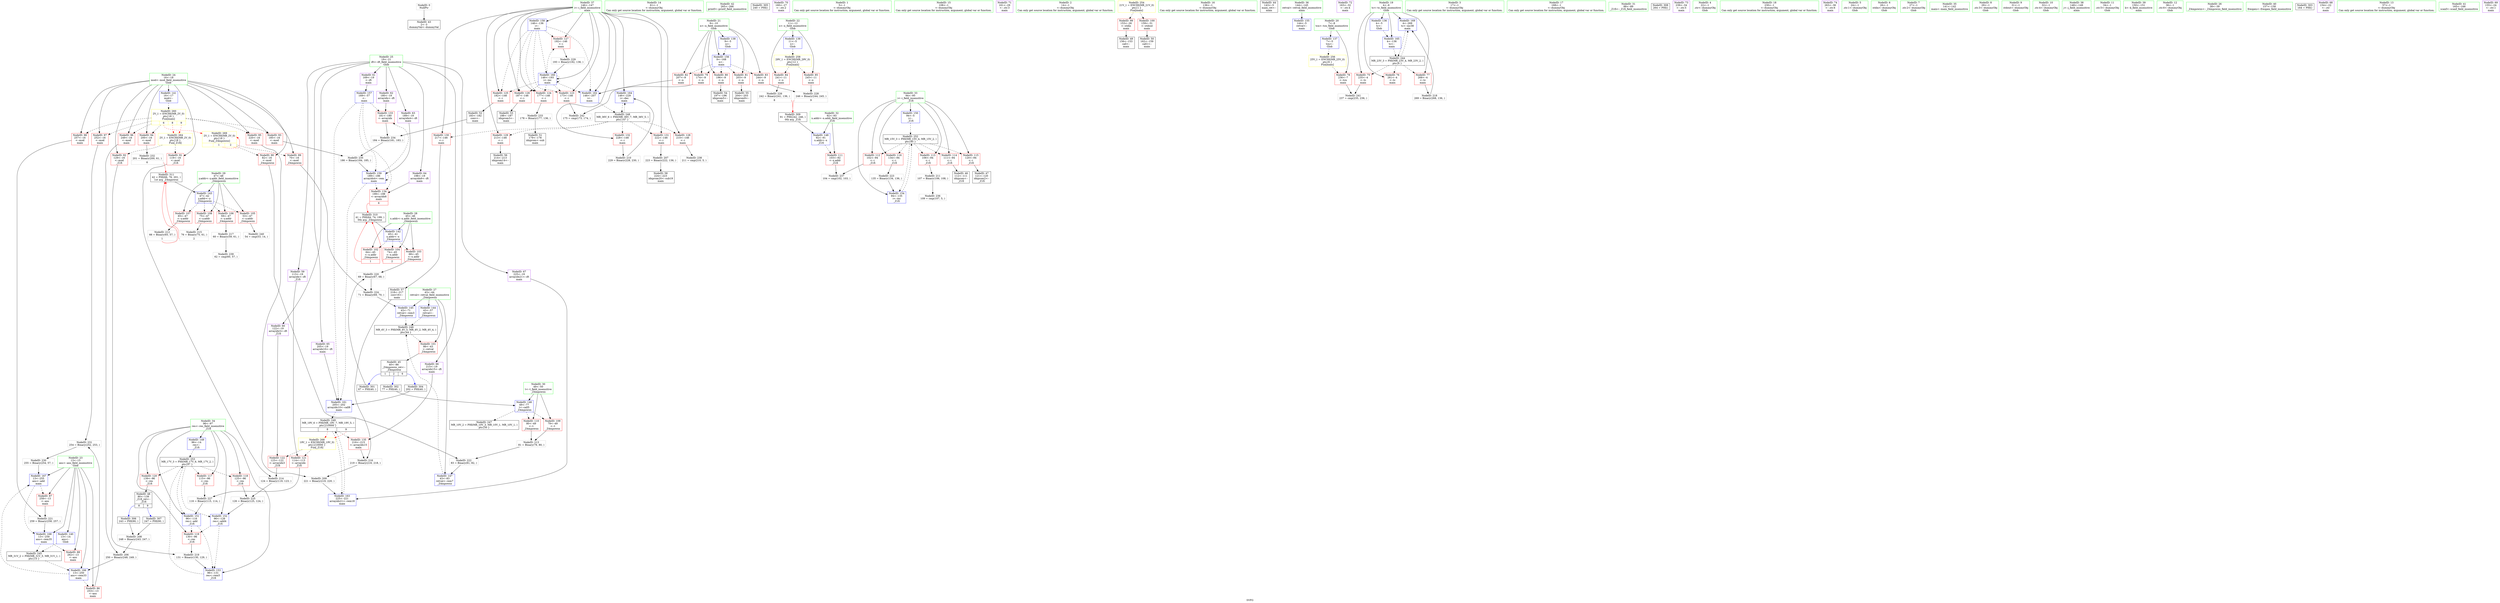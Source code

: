 digraph "SVFG" {
	label="SVFG";

	Node0x564b97314820 [shape=record,color=grey,label="{NodeID: 0\nNullPtr}"];
	Node0x564b97314820 -> Node0x564b97331b50[style=solid];
	Node0x564b97332060 [shape=record,color=red,label="{NodeID: 97\n252\<--16\n\<--mod\nmain\n}"];
	Node0x564b97332060 -> Node0x564b9733fba0[style=solid];
	Node0x564b973301f0 [shape=record,color=green,label="{NodeID: 14\n61\<--1\n\<--dummyObj\nCan only get source location for instruction, argument, global var or function.}"];
	Node0x564b97332bc0 [shape=record,color=red,label="{NodeID: 111\n103\<--92\n\<--x.addr\n_Z1fi\n}"];
	Node0x564b97332bc0 -> Node0x564b973404a0[style=solid];
	Node0x564b97330e30 [shape=record,color=green,label="{NodeID: 28\n45\<--46\nx.addr\<--x.addr_field_insensitive\n_Z4mpowxx\n}"];
	Node0x564b97330e30 -> Node0x564b97332470[style=solid];
	Node0x564b97330e30 -> Node0x564b97332540[style=solid];
	Node0x564b97330e30 -> Node0x564b97332610[style=solid];
	Node0x564b97330e30 -> Node0x564b97338d50[style=solid];
	Node0x564b9733d920 [shape=record,color=grey,label="{NodeID: 208\n248 = Binary(243, 247, )\n}"];
	Node0x564b9733d920 -> Node0x564b9733d620[style=solid];
	Node0x564b97337e60 [shape=record,color=red,label="{NodeID: 125\n182\<--146\n\<--i\nmain\n}"];
	Node0x564b97337e60 -> Node0x564b973332f0[style=solid];
	Node0x564b97331a50 [shape=record,color=green,label="{NodeID: 42\n265\<--266\nprintf\<--printf_field_insensitive\n}"];
	Node0x564b9735cff0 [shape=record,color=black,label="{NodeID: 305\n240 = PHI()\n}"];
	Node0x564b9733ee20 [shape=record,color=grey,label="{NodeID: 222\n83 = Binary(81, 82, )\n}"];
	Node0x564b9733ee20 -> Node0x564b97339160[style=solid];
	Node0x564b97338a50 [shape=record,color=blue,label="{NodeID: 139\n11\<--5\nx\<--\nGlob }"];
	Node0x564b97338a50 -> Node0x564b9734db80[style=dashed];
	Node0x564b97333630 [shape=record,color=black,label="{NodeID: 56\n214\<--213\nidxprom14\<--\nmain\n}"];
	Node0x564b97340320 [shape=record,color=grey,label="{NodeID: 236\n109 = cmp(107, 5, )\n}"];
	Node0x564b97339640 [shape=record,color=blue,label="{NodeID: 153\n96\<--131\nres\<--rem5\n_Z1fi\n}"];
	Node0x564b97339640 -> Node0x564b9734c890[style=dashed];
	Node0x564b97334190 [shape=record,color=purple,label="{NodeID: 70\n160\<--27\n\<--.str.2\nmain\n}"];
	Node0x564b9733a1a0 [shape=record,color=blue,label="{NodeID: 167\n13\<--255\nans\<--add\nmain\n}"];
	Node0x564b9733a1a0 -> Node0x564b97334f60[style=dashed];
	Node0x564b9733a1a0 -> Node0x564b9733a270[style=dashed];
	Node0x564b97334cf0 [shape=record,color=red,label="{NodeID: 84\n241\<--11\n\<--x\nmain\n}"];
	Node0x564b97334cf0 -> Node0x564b9733f420[style=solid];
	Node0x564b97326b50 [shape=record,color=green,label="{NodeID: 1\n5\<--1\n\<--dummyObj\nCan only get source location for instruction, argument, global var or function.}"];
	Node0x564b9734e8d0 [shape=record,color=yellow,style=double,label="{NodeID: 264\n2V_1 = ENCHI(MR_2V_0)\npts\{18 \}\nFun[_Z1fi]}"];
	Node0x564b9734e8d0 -> Node0x564b973352a0[style=dashed];
	Node0x564b9734e8d0 -> Node0x564b97335370[style=dashed];
	Node0x564b97332130 [shape=record,color=red,label="{NodeID: 98\n257\<--16\n\<--mod\nmain\n}"];
	Node0x564b97332130 -> Node0x564b9733eca0[style=solid];
	Node0x564b97330280 [shape=record,color=green,label="{NodeID: 15\n108\<--1\n\<--dummyObj\nCan only get source location for instruction, argument, global var or function.}"];
	Node0x564b97332c90 [shape=record,color=red,label="{NodeID: 112\n102\<--94\n\<--i\n_Z1fi\n}"];
	Node0x564b97332c90 -> Node0x564b973404a0[style=solid];
	Node0x564b97330f00 [shape=record,color=green,label="{NodeID: 29\n47\<--48\ny.addr\<--y.addr_field_insensitive\n_Z4mpowxx\n}"];
	Node0x564b97330f00 -> Node0x564b973326e0[style=solid];
	Node0x564b97330f00 -> Node0x564b973327b0[style=solid];
	Node0x564b97330f00 -> Node0x564b97332880[style=solid];
	Node0x564b97330f00 -> Node0x564b97332950[style=solid];
	Node0x564b97330f00 -> Node0x564b97338e20[style=solid];
	Node0x564b9733daa0 [shape=record,color=grey,label="{NodeID: 209\n221 = Binary(219, 220, )\n}"];
	Node0x564b9733daa0 -> Node0x564b97339e60[style=solid];
	Node0x564b97337f30 [shape=record,color=red,label="{NodeID: 126\n187\<--146\n\<--i\nmain\n}"];
	Node0x564b97337f30 -> Node0x564b973333c0[style=solid];
	Node0x564b97331b50 [shape=record,color=black,label="{NodeID: 43\n2\<--3\ndummyVal\<--dummyVal\n}"];
	Node0x564b9735d0c0 [shape=record,color=black,label="{NodeID: 306\n243 = PHI(90, )\n}"];
	Node0x564b9735d0c0 -> Node0x564b9733d920[style=solid];
	Node0x564b9733efa0 [shape=record,color=grey,label="{NodeID: 223\n135 = Binary(134, 136, )\n}"];
	Node0x564b9733efa0 -> Node0x564b97339710[style=solid];
	Node0x564b97338b50 [shape=record,color=blue,label="{NodeID: 140\n13\<--14\nans\<--\nGlob }"];
	Node0x564b97338b50 -> Node0x564b9734a090[style=dashed];
	Node0x564b97333700 [shape=record,color=black,label="{NodeID: 57\n218\<--217\nconv16\<--\nmain\n}"];
	Node0x564b97333700 -> Node0x564b9733e520[style=solid];
	Node0x564b973404a0 [shape=record,color=grey,label="{NodeID: 237\n104 = cmp(102, 103, )\n}"];
	Node0x564b97339710 [shape=record,color=blue,label="{NodeID: 154\n94\<--135\ni\<--inc\n_Z1fi\n}"];
	Node0x564b97339710 -> Node0x564b9734c390[style=dashed];
	Node0x564b97334260 [shape=record,color=purple,label="{NodeID: 71\n161\<--29\n\<--.str.3\nmain\n}"];
	Node0x564b9733a270 [shape=record,color=blue,label="{NodeID: 168\n13\<--259\nans\<--rem35\nmain\n}"];
	Node0x564b9733a270 -> Node0x564b97335030[style=dashed];
	Node0x564b9733a270 -> Node0x564b9734a090[style=dashed];
	Node0x564b97334dc0 [shape=record,color=red,label="{NodeID: 85\n245\<--11\n\<--x\nmain\n}"];
	Node0x564b97334dc0 -> Node0x564b9733f720[style=solid];
	Node0x564b97329b50 [shape=record,color=green,label="{NodeID: 2\n14\<--1\n\<--dummyObj\nCan only get source location for instruction, argument, global var or function.}"];
	Node0x564b97332200 [shape=record,color=red,label="{NodeID: 99\n153\<--26\n\<--stdin\nmain\n}"];
	Node0x564b97332200 -> Node0x564b97333080[style=solid];
	Node0x564b97330310 [shape=record,color=green,label="{NodeID: 16\n136\<--1\n\<--dummyObj\nCan only get source location for instruction, argument, global var or function.}"];
	Node0x564b97332d60 [shape=record,color=red,label="{NodeID: 113\n106\<--94\n\<--i\n_Z1fi\n}"];
	Node0x564b97332d60 -> Node0x564b9733dda0[style=solid];
	Node0x564b97330fd0 [shape=record,color=green,label="{NodeID: 30\n49\<--50\nt\<--t_field_insensitive\n_Z4mpowxx\n}"];
	Node0x564b97330fd0 -> Node0x564b97332a20[style=solid];
	Node0x564b97330fd0 -> Node0x564b97332af0[style=solid];
	Node0x564b97330fd0 -> Node0x564b97339090[style=solid];
	Node0x564b9733dc20 [shape=record,color=grey,label="{NodeID: 210\n229 = Binary(228, 230, )\n}"];
	Node0x564b9733dc20 -> Node0x564b97339f30[style=solid];
	Node0x564b97338000 [shape=record,color=red,label="{NodeID: 127\n192\<--146\n\<--i\nmain\n}"];
	Node0x564b97338000 -> Node0x564b9733f8a0[style=solid];
	Node0x564b97331c50 [shape=record,color=black,label="{NodeID: 44\n143\<--5\nmain_ret\<--\nmain\n}"];
	Node0x564b9735d230 [shape=record,color=black,label="{NodeID: 307\n247 = PHI(90, )\n}"];
	Node0x564b9735d230 -> Node0x564b9733d920[style=solid];
	Node0x564b9733f120 [shape=record,color=grey,label="{NodeID: 224\n71 = Binary(69, 70, )\n}"];
	Node0x564b9733f120 -> Node0x564b97338fc0[style=solid];
	Node0x564b97338c50 [shape=record,color=blue,label="{NodeID: 141\n16\<--17\nmod\<--\nGlob }"];
	Node0x564b97338c50 -> Node0x564b9734dd40[style=dashed];
	Node0x564b973337d0 [shape=record,color=black,label="{NodeID: 58\n224\<--223\nidxprom20\<--sub19\nmain\n}"];
	Node0x564b97340620 [shape=record,color=grey,label="{NodeID: 238\n211 = cmp(210, 5, )\n}"];
	Node0x564b973397e0 [shape=record,color=blue,label="{NodeID: 155\n144\<--5\nretval\<--\nmain\n}"];
	Node0x564b97334330 [shape=record,color=purple,label="{NodeID: 72\n163\<--32\n\<--.str.4\nmain\n}"];
	Node0x564b9734c390 [shape=record,color=black,label="{NodeID: 252\nMR_15V_3 = PHI(MR_15V_4, MR_15V_2, )\npts\{95 \}\n}"];
	Node0x564b9734c390 -> Node0x564b97332c90[style=dashed];
	Node0x564b9734c390 -> Node0x564b97332d60[style=dashed];
	Node0x564b9734c390 -> Node0x564b97332e30[style=dashed];
	Node0x564b9734c390 -> Node0x564b97332f00[style=dashed];
	Node0x564b9734c390 -> Node0x564b97337710[style=dashed];
	Node0x564b9734c390 -> Node0x564b97339710[style=dashed];
	Node0x564b9733a340 [shape=record,color=blue,label="{NodeID: 169\n4\<--269\ntc\<--inc38\nmain\n}"];
	Node0x564b9733a340 -> Node0x564b97349b90[style=dashed];
	Node0x564b97334e90 [shape=record,color=red,label="{NodeID: 86\n253\<--13\n\<--ans\nmain\n}"];
	Node0x564b97334e90 -> Node0x564b9733fba0[style=solid];
	Node0x564b97314a20 [shape=record,color=green,label="{NodeID: 3\n17\<--1\n\<--dummyObj\nCan only get source location for instruction, argument, global var or function.}"];
	Node0x564b973322d0 [shape=record,color=red,label="{NodeID: 100\n159\<--31\n\<--stdout\nmain\n}"];
	Node0x564b973322d0 -> Node0x564b97333150[style=solid];
	Node0x564b973303a0 [shape=record,color=green,label="{NodeID: 17\n168\<--1\n\<--dummyObj\nCan only get source location for instruction, argument, global var or function.}"];
	Node0x564b97332e30 [shape=record,color=red,label="{NodeID: 114\n111\<--94\n\<--i\n_Z1fi\n}"];
	Node0x564b97332e30 -> Node0x564b97331df0[style=solid];
	Node0x564b973310a0 [shape=record,color=green,label="{NodeID: 31\n88\<--89\n_Z1fi\<--_Z1fi_field_insensitive\n}"];
	Node0x564b9733dda0 [shape=record,color=grey,label="{NodeID: 211\n107 = Binary(106, 108, )\n}"];
	Node0x564b9733dda0 -> Node0x564b97340320[style=solid];
	Node0x564b973380d0 [shape=record,color=red,label="{NodeID: 128\n210\<--146\n\<--i\nmain\n}"];
	Node0x564b973380d0 -> Node0x564b97340620[style=solid];
	Node0x564b97331d20 [shape=record,color=black,label="{NodeID: 45\n40\<--86\n_Z4mpowxx_ret\<--\n_Z4mpowxx\n|{<s0>1|<s1>2|<s2>6}}"];
	Node0x564b97331d20:s0 -> Node0x564b970a57c0[style=solid,color=blue];
	Node0x564b97331d20:s1 -> Node0x564b9735ccb0[style=solid,color=blue];
	Node0x564b97331d20:s2 -> Node0x564b9735ce80[style=solid,color=blue];
	Node0x564b9735d370 [shape=record,color=black,label="{NodeID: 308\n264 = PHI()\n}"];
	Node0x564b9733f2a0 [shape=record,color=grey,label="{NodeID: 225\n126 = Binary(125, 124, )\n}"];
	Node0x564b9733f2a0 -> Node0x564b97339570[style=solid];
	Node0x564b97338d50 [shape=record,color=blue,label="{NodeID: 142\n45\<--41\nx.addr\<--x\n_Z4mpowxx\n}"];
	Node0x564b97338d50 -> Node0x564b97332470[style=dashed];
	Node0x564b97338d50 -> Node0x564b97332540[style=dashed];
	Node0x564b97338d50 -> Node0x564b97332610[style=dashed];
	Node0x564b973338a0 [shape=record,color=purple,label="{NodeID: 59\n113\<--19\narrayidx\<--ift\n_Z1fi\n}"];
	Node0x564b973338a0 -> Node0x564b97337b20[style=solid];
	Node0x564b973407a0 [shape=record,color=grey,label="{NodeID: 239\n62 = cmp(60, 57, )\n}"];
	Node0x564b973398b0 [shape=record,color=blue,label="{NodeID: 156\n9\<--168\nn\<--\nmain\n}"];
	Node0x564b973398b0 -> Node0x564b973348e0[style=dashed];
	Node0x564b973398b0 -> Node0x564b973349b0[style=dashed];
	Node0x564b973398b0 -> Node0x564b97334a80[style=dashed];
	Node0x564b973398b0 -> Node0x564b97334b50[style=dashed];
	Node0x564b973398b0 -> Node0x564b97334c20[style=dashed];
	Node0x564b97334400 [shape=record,color=purple,label="{NodeID: 73\n239\<--34\n\<--.str.5\nmain\n}"];
	Node0x564b9734c890 [shape=record,color=black,label="{NodeID: 253\nMR_17V_3 = PHI(MR_17V_6, MR_17V_2, )\npts\{97 \}\n}"];
	Node0x564b9734c890 -> Node0x564b973377e0[style=dashed];
	Node0x564b9734c890 -> Node0x564b973378b0[style=dashed];
	Node0x564b9734c890 -> Node0x564b97337a50[style=dashed];
	Node0x564b9734c890 -> Node0x564b973394a0[style=dashed];
	Node0x564b9734c890 -> Node0x564b97339570[style=dashed];
	Node0x564b97334f60 [shape=record,color=red,label="{NodeID: 87\n258\<--13\n\<--ans\nmain\n}"];
	Node0x564b97334f60 -> Node0x564b9733eca0[style=solid];
	Node0x564b9732ac50 [shape=record,color=green,label="{NodeID: 4\n22\<--1\n.str\<--dummyObj\nGlob }"];
	Node0x564b973323a0 [shape=record,color=red,label="{NodeID: 101\n86\<--43\n\<--retval\n_Z4mpowxx\n}"];
	Node0x564b973323a0 -> Node0x564b97331d20[style=solid];
	Node0x564b97330460 [shape=record,color=green,label="{NodeID: 18\n230\<--1\n\<--dummyObj\nCan only get source location for instruction, argument, global var or function.}"];
	Node0x564b97332f00 [shape=record,color=red,label="{NodeID: 115\n120\<--94\n\<--i\n_Z1fi\n}"];
	Node0x564b97332f00 -> Node0x564b97331ec0[style=solid];
	Node0x564b973311a0 [shape=record,color=green,label="{NodeID: 32\n92\<--93\nx.addr\<--x.addr_field_insensitive\n_Z1fi\n}"];
	Node0x564b973311a0 -> Node0x564b97332bc0[style=solid];
	Node0x564b973311a0 -> Node0x564b97339230[style=solid];
	Node0x564b9733df20 [shape=record,color=grey,label="{NodeID: 212\n66 = Binary(65, 57, )\n|{<s0>1}}"];
	Node0x564b9733df20:s0 -> Node0x564b9735d8d0[style=solid,color=red];
	Node0x564b973381a0 [shape=record,color=red,label="{NodeID: 129\n213\<--146\n\<--i\nmain\n}"];
	Node0x564b973381a0 -> Node0x564b97333630[style=solid];
	Node0x564b97331df0 [shape=record,color=black,label="{NodeID: 46\n112\<--111\nidxprom\<--\n_Z1fi\n}"];
	Node0x564b9735d440 [shape=record,color=black,label="{NodeID: 309\n91 = PHI(242, 246, )\n0th arg _Z1fi }"];
	Node0x564b9735d440 -> Node0x564b97339230[style=solid];
	Node0x564b9733f420 [shape=record,color=grey,label="{NodeID: 226\n242 = Binary(241, 136, )\n|{<s0>8}}"];
	Node0x564b9733f420:s0 -> Node0x564b9735d440[style=solid,color=red];
	Node0x564b97338e20 [shape=record,color=blue,label="{NodeID: 143\n47\<--42\ny.addr\<--y\n_Z4mpowxx\n}"];
	Node0x564b97338e20 -> Node0x564b973326e0[style=dashed];
	Node0x564b97338e20 -> Node0x564b973327b0[style=dashed];
	Node0x564b97338e20 -> Node0x564b97332880[style=dashed];
	Node0x564b97338e20 -> Node0x564b97332950[style=dashed];
	Node0x564b97333970 [shape=record,color=purple,label="{NodeID: 60\n122\<--19\narrayidx3\<--ift\n_Z1fi\n}"];
	Node0x564b97333970 -> Node0x564b97337bf0[style=solid];
	Node0x564b97340920 [shape=record,color=grey,label="{NodeID: 240\n54 = cmp(53, 14, )\n}"];
	Node0x564b97339980 [shape=record,color=blue,label="{NodeID: 157\n169\<--57\n\<--\nmain\n}"];
	Node0x564b97339980 -> Node0x564b973384e0[style=dashed];
	Node0x564b97339980 -> Node0x564b973385b0[style=dashed];
	Node0x564b97339980 -> Node0x564b97339b20[style=dashed];
	Node0x564b97339980 -> Node0x564b97339cc0[style=dashed];
	Node0x564b973344d0 [shape=record,color=purple,label="{NodeID: 74\n263\<--36\n\<--.str.6\nmain\n}"];
	Node0x564b9734cd90 [shape=record,color=yellow,style=double,label="{NodeID: 254\n21V_1 = ENCHI(MR_21V_0)\npts\{1 \}\nFun[main]}"];
	Node0x564b9734cd90 -> Node0x564b97332200[style=dashed];
	Node0x564b9734cd90 -> Node0x564b973322d0[style=dashed];
	Node0x564b97335030 [shape=record,color=red,label="{NodeID: 88\n262\<--13\n\<--ans\nmain\n}"];
	Node0x564b9732f3a0 [shape=record,color=green,label="{NodeID: 5\n24\<--1\n.str.1\<--dummyObj\nGlob }"];
	Node0x564b9734ec80 [shape=record,color=yellow,style=double,label="{NodeID: 268\n19V_1 = ENCHI(MR_19V_0)\npts\{210000 \}\nFun[_Z1fi]}"];
	Node0x564b9734ec80 -> Node0x564b97337b20[style=dashed];
	Node0x564b9734ec80 -> Node0x564b97337bf0[style=dashed];
	Node0x564b97332470 [shape=record,color=red,label="{NodeID: 102\n64\<--45\n\<--x.addr\n_Z4mpowxx\n|{<s0>1}}"];
	Node0x564b97332470:s0 -> Node0x564b9735d680[style=solid,color=red];
	Node0x564b97330560 [shape=record,color=green,label="{NodeID: 19\n4\<--6\ntc\<--tc_field_insensitive\nGlob }"];
	Node0x564b97330560 -> Node0x564b973345a0[style=solid];
	Node0x564b97330560 -> Node0x564b97334670[style=solid];
	Node0x564b97330560 -> Node0x564b97334740[style=solid];
	Node0x564b97330560 -> Node0x564b97338750[style=solid];
	Node0x564b97330560 -> Node0x564b9733a000[style=solid];
	Node0x564b97330560 -> Node0x564b9733a340[style=solid];
	Node0x564b97337710 [shape=record,color=red,label="{NodeID: 116\n134\<--94\n\<--i\n_Z1fi\n}"];
	Node0x564b97337710 -> Node0x564b9733efa0[style=solid];
	Node0x564b97331270 [shape=record,color=green,label="{NodeID: 33\n94\<--95\ni\<--i_field_insensitive\n_Z1fi\n}"];
	Node0x564b97331270 -> Node0x564b97332c90[style=solid];
	Node0x564b97331270 -> Node0x564b97332d60[style=solid];
	Node0x564b97331270 -> Node0x564b97332e30[style=solid];
	Node0x564b97331270 -> Node0x564b97332f00[style=solid];
	Node0x564b97331270 -> Node0x564b97337710[style=solid];
	Node0x564b97331270 -> Node0x564b973393d0[style=solid];
	Node0x564b97331270 -> Node0x564b97339710[style=solid];
	Node0x564b9733e0a0 [shape=record,color=grey,label="{NodeID: 213\n81 = Binary(79, 80, )\n}"];
	Node0x564b9733e0a0 -> Node0x564b9733ee20[style=solid];
	Node0x564b97338270 [shape=record,color=red,label="{NodeID: 130\n217\<--146\n\<--i\nmain\n}"];
	Node0x564b97338270 -> Node0x564b97333700[style=solid];
	Node0x564b97331ec0 [shape=record,color=black,label="{NodeID: 47\n121\<--120\nidxprom2\<--\n_Z1fi\n}"];
	Node0x564b9735d680 [shape=record,color=black,label="{NodeID: 310\n41 = PHI(64, 74, 199, )\n0th arg _Z4mpowxx }"];
	Node0x564b9735d680 -> Node0x564b97338d50[style=solid];
	Node0x564b9733f5a0 [shape=record,color=grey,label="{NodeID: 227\n116 = Binary(115, 114, )\n}"];
	Node0x564b9733f5a0 -> Node0x564b973394a0[style=solid];
	Node0x564b97338ef0 [shape=record,color=blue,label="{NodeID: 144\n43\<--57\nretval\<--\n_Z4mpowxx\n}"];
	Node0x564b97338ef0 -> Node0x564b9734a590[style=dashed];
	Node0x564b97333a40 [shape=record,color=purple,label="{NodeID: 61\n169\<--19\n\<--ift\nmain\n}"];
	Node0x564b97333a40 -> Node0x564b97339980[style=solid];
	Node0x564b97340aa0 [shape=record,color=grey,label="{NodeID: 241\n237 = cmp(235, 236, )\n}"];
	Node0x564b97339a50 [shape=record,color=blue,label="{NodeID: 158\n146\<--136\ni\<--\nmain\n}"];
	Node0x564b97339a50 -> Node0x564b97337cc0[style=dashed];
	Node0x564b97339a50 -> Node0x564b97337d90[style=dashed];
	Node0x564b97339a50 -> Node0x564b97337e60[style=dashed];
	Node0x564b97339a50 -> Node0x564b97337f30[style=dashed];
	Node0x564b97339a50 -> Node0x564b97338000[style=dashed];
	Node0x564b97339a50 -> Node0x564b97339bf0[style=dashed];
	Node0x564b97339a50 -> Node0x564b97339d90[style=dashed];
	Node0x564b973345a0 [shape=record,color=red,label="{NodeID: 75\n235\<--4\n\<--tc\nmain\n}"];
	Node0x564b973345a0 -> Node0x564b97340aa0[style=solid];
	Node0x564b97335100 [shape=record,color=red,label="{NodeID: 89\n70\<--16\n\<--mod\n_Z4mpowxx\n}"];
	Node0x564b97335100 -> Node0x564b9733f120[style=solid];
	Node0x564b9732f430 [shape=record,color=green,label="{NodeID: 6\n26\<--1\nstdin\<--dummyObj\nGlob }"];
	Node0x564b9734ed60 [shape=record,color=yellow,style=double,label="{NodeID: 269\n2V_1 = ENCHI(MR_2V_0)\npts\{18 \}\nFun[_Z4mpowxx]|{|<s2>1|<s3>2}}"];
	Node0x564b9734ed60 -> Node0x564b97335100[style=dashed];
	Node0x564b9734ed60 -> Node0x564b973351d0[style=dashed];
	Node0x564b9734ed60:s2 -> Node0x564b9734ed60[style=dashed,color=red];
	Node0x564b9734ed60:s3 -> Node0x564b9734ed60[style=dashed,color=red];
	Node0x564b97332540 [shape=record,color=red,label="{NodeID: 103\n68\<--45\n\<--x.addr\n_Z4mpowxx\n}"];
	Node0x564b97332540 -> Node0x564b9733eb20[style=solid];
	Node0x564b97330660 [shape=record,color=green,label="{NodeID: 20\n7\<--8\ntcn\<--tcn_field_insensitive\nGlob }"];
	Node0x564b97330660 -> Node0x564b97334810[style=solid];
	Node0x564b97330660 -> Node0x564b97338850[style=solid];
	Node0x564b973377e0 [shape=record,color=red,label="{NodeID: 117\n115\<--96\n\<--res\n_Z1fi\n}"];
	Node0x564b973377e0 -> Node0x564b9733f5a0[style=solid];
	Node0x564b97331340 [shape=record,color=green,label="{NodeID: 34\n96\<--97\nres\<--res_field_insensitive\n_Z1fi\n}"];
	Node0x564b97331340 -> Node0x564b973377e0[style=solid];
	Node0x564b97331340 -> Node0x564b973378b0[style=solid];
	Node0x564b97331340 -> Node0x564b97337980[style=solid];
	Node0x564b97331340 -> Node0x564b97337a50[style=solid];
	Node0x564b97331340 -> Node0x564b97339300[style=solid];
	Node0x564b97331340 -> Node0x564b973394a0[style=solid];
	Node0x564b97331340 -> Node0x564b97339570[style=solid];
	Node0x564b97331340 -> Node0x564b97339640[style=solid];
	Node0x564b9733e220 [shape=record,color=grey,label="{NodeID: 214\n124 = Binary(119, 123, )\n}"];
	Node0x564b9733e220 -> Node0x564b9733f2a0[style=solid];
	Node0x564b97338340 [shape=record,color=red,label="{NodeID: 131\n222\<--146\n\<--i\nmain\n}"];
	Node0x564b97338340 -> Node0x564b9733d7a0[style=solid];
	Node0x564b97332fb0 [shape=record,color=black,label="{NodeID: 48\n90\<--139\n_Z1fi_ret\<--\n_Z1fi\n|{<s0>8|<s1>9}}"];
	Node0x564b97332fb0:s0 -> Node0x564b9735d0c0[style=solid,color=blue];
	Node0x564b97332fb0:s1 -> Node0x564b9735d230[style=solid,color=blue];
	Node0x564b9735d8d0 [shape=record,color=black,label="{NodeID: 311\n42 = PHI(66, 76, 201, )\n1st arg _Z4mpowxx }"];
	Node0x564b9735d8d0 -> Node0x564b97338e20[style=solid];
	Node0x564b9733f720 [shape=record,color=grey,label="{NodeID: 228\n246 = Binary(244, 245, )\n|{<s0>9}}"];
	Node0x564b9733f720:s0 -> Node0x564b9735d440[style=solid,color=red];
	Node0x564b97338fc0 [shape=record,color=blue,label="{NodeID: 145\n43\<--71\nretval\<--rem3\n_Z4mpowxx\n}"];
	Node0x564b97338fc0 -> Node0x564b9734a590[style=dashed];
	Node0x564b97333b10 [shape=record,color=purple,label="{NodeID: 62\n180\<--19\narrayidx\<--ift\nmain\n}"];
	Node0x564b97333b10 -> Node0x564b973384e0[style=solid];
	Node0x564b97340c20 [shape=record,color=grey,label="{NodeID: 242\n175 = cmp(173, 174, )\n}"];
	Node0x564b97339b20 [shape=record,color=blue,label="{NodeID: 159\n189\<--186\narrayidx4\<--rem\nmain\n}"];
	Node0x564b97339b20 -> Node0x564b973384e0[style=dashed];
	Node0x564b97339b20 -> Node0x564b973385b0[style=dashed];
	Node0x564b97339b20 -> Node0x564b97339b20[style=dashed];
	Node0x564b97339b20 -> Node0x564b97339cc0[style=dashed];
	Node0x564b97334670 [shape=record,color=red,label="{NodeID: 76\n261\<--4\n\<--tc\nmain\n}"];
	Node0x564b9734d990 [shape=record,color=yellow,style=double,label="{NodeID: 256\n25V_1 = ENCHI(MR_25V_0)\npts\{8 \}\nFun[main]}"];
	Node0x564b9734d990 -> Node0x564b97334810[style=dashed];
	Node0x564b973351d0 [shape=record,color=red,label="{NodeID: 90\n82\<--16\n\<--mod\n_Z4mpowxx\n}"];
	Node0x564b973351d0 -> Node0x564b9733ee20[style=solid];
	Node0x564b97314640 [shape=record,color=green,label="{NodeID: 7\n27\<--1\n.str.2\<--dummyObj\nGlob }"];
	Node0x564b97332610 [shape=record,color=red,label="{NodeID: 104\n74\<--45\n\<--x.addr\n_Z4mpowxx\n|{<s0>2}}"];
	Node0x564b97332610:s0 -> Node0x564b9735d680[style=solid,color=red];
	Node0x564b97330760 [shape=record,color=green,label="{NodeID: 21\n9\<--10\nn\<--n_field_insensitive\nGlob }"];
	Node0x564b97330760 -> Node0x564b973348e0[style=solid];
	Node0x564b97330760 -> Node0x564b973349b0[style=solid];
	Node0x564b97330760 -> Node0x564b97334a80[style=solid];
	Node0x564b97330760 -> Node0x564b97334b50[style=solid];
	Node0x564b97330760 -> Node0x564b97334c20[style=solid];
	Node0x564b97330760 -> Node0x564b97338950[style=solid];
	Node0x564b97330760 -> Node0x564b973398b0[style=solid];
	Node0x564b973378b0 [shape=record,color=red,label="{NodeID: 118\n125\<--96\n\<--res\n_Z1fi\n}"];
	Node0x564b973378b0 -> Node0x564b9733f2a0[style=solid];
	Node0x564b97331410 [shape=record,color=green,label="{NodeID: 35\n141\<--142\nmain\<--main_field_insensitive\n}"];
	Node0x564b9733e3a0 [shape=record,color=grey,label="{NodeID: 215\n76 = Binary(75, 61, )\n|{<s0>2}}"];
	Node0x564b9733e3a0:s0 -> Node0x564b9735d8d0[style=solid,color=red];
	Node0x564b97338410 [shape=record,color=red,label="{NodeID: 132\n228\<--146\n\<--i\nmain\n}"];
	Node0x564b97338410 -> Node0x564b9733dc20[style=solid];
	Node0x564b97333080 [shape=record,color=black,label="{NodeID: 49\n156\<--153\ncall\<--\nmain\n}"];
	Node0x564b9733f8a0 [shape=record,color=grey,label="{NodeID: 229\n193 = Binary(192, 136, )\n}"];
	Node0x564b9733f8a0 -> Node0x564b97339bf0[style=solid];
	Node0x564b97339090 [shape=record,color=blue,label="{NodeID: 146\n49\<--77\nt\<--call5\n_Z4mpowxx\n}"];
	Node0x564b97339090 -> Node0x564b97332a20[style=dashed];
	Node0x564b97339090 -> Node0x564b97332af0[style=dashed];
	Node0x564b97339090 -> Node0x564b9734aa90[style=dashed];
	Node0x564b97333be0 [shape=record,color=purple,label="{NodeID: 63\n189\<--19\narrayidx4\<--ift\nmain\n}"];
	Node0x564b97333be0 -> Node0x564b97339b20[style=solid];
	Node0x564b97339bf0 [shape=record,color=blue,label="{NodeID: 160\n146\<--193\ni\<--inc\nmain\n}"];
	Node0x564b97339bf0 -> Node0x564b97337cc0[style=dashed];
	Node0x564b97339bf0 -> Node0x564b97337d90[style=dashed];
	Node0x564b97339bf0 -> Node0x564b97337e60[style=dashed];
	Node0x564b97339bf0 -> Node0x564b97337f30[style=dashed];
	Node0x564b97339bf0 -> Node0x564b97338000[style=dashed];
	Node0x564b97339bf0 -> Node0x564b97339bf0[style=dashed];
	Node0x564b97339bf0 -> Node0x564b97339d90[style=dashed];
	Node0x564b97334740 [shape=record,color=red,label="{NodeID: 77\n268\<--4\n\<--tc\nmain\n}"];
	Node0x564b97334740 -> Node0x564b9733e820[style=solid];
	Node0x564b973352a0 [shape=record,color=red,label="{NodeID: 91\n119\<--16\n\<--mod\n_Z1fi\n}"];
	Node0x564b973352a0 -> Node0x564b9733e220[style=solid];
	Node0x564b973146d0 [shape=record,color=green,label="{NodeID: 8\n29\<--1\n.str.3\<--dummyObj\nGlob }"];
	Node0x564b973326e0 [shape=record,color=red,label="{NodeID: 105\n53\<--47\n\<--y.addr\n_Z4mpowxx\n}"];
	Node0x564b973326e0 -> Node0x564b97340920[style=solid];
	Node0x564b97330860 [shape=record,color=green,label="{NodeID: 22\n11\<--12\nx\<--x_field_insensitive\nGlob }"];
	Node0x564b97330860 -> Node0x564b97334cf0[style=solid];
	Node0x564b97330860 -> Node0x564b97334dc0[style=solid];
	Node0x564b97330860 -> Node0x564b97338a50[style=solid];
	Node0x564b97337980 [shape=record,color=red,label="{NodeID: 119\n130\<--96\n\<--res\n_Z1fi\n}"];
	Node0x564b97337980 -> Node0x564b9733e9a0[style=solid];
	Node0x564b97331510 [shape=record,color=green,label="{NodeID: 36\n144\<--145\nretval\<--retval_field_insensitive\nmain\n}"];
	Node0x564b97331510 -> Node0x564b973397e0[style=solid];
	Node0x564b9733e520 [shape=record,color=grey,label="{NodeID: 216\n219 = Binary(216, 218, )\n}"];
	Node0x564b9733e520 -> Node0x564b9733daa0[style=solid];
	Node0x564b973384e0 [shape=record,color=red,label="{NodeID: 133\n181\<--180\n\<--arrayidx\nmain\n}"];
	Node0x564b973384e0 -> Node0x564b97340020[style=solid];
	Node0x564b97333150 [shape=record,color=black,label="{NodeID: 50\n162\<--159\ncall1\<--\nmain\n}"];
	Node0x564b9733fa20 [shape=record,color=grey,label="{NodeID: 230\n255 = Binary(254, 57, )\n}"];
	Node0x564b9733fa20 -> Node0x564b9733a1a0[style=solid];
	Node0x564b97339160 [shape=record,color=blue,label="{NodeID: 147\n43\<--83\nretval\<--rem7\n_Z4mpowxx\n}"];
	Node0x564b97339160 -> Node0x564b9734a590[style=dashed];
	Node0x564b97333cb0 [shape=record,color=purple,label="{NodeID: 64\n198\<--19\narrayidx6\<--ift\nmain\n}"];
	Node0x564b97333cb0 -> Node0x564b973385b0[style=solid];
	Node0x564b97349b90 [shape=record,color=black,label="{NodeID: 244\nMR_23V_3 = PHI(MR_23V_4, MR_23V_2, )\npts\{6 \}\n}"];
	Node0x564b97349b90 -> Node0x564b973345a0[style=dashed];
	Node0x564b97349b90 -> Node0x564b97334670[style=dashed];
	Node0x564b97349b90 -> Node0x564b97334740[style=dashed];
	Node0x564b97349b90 -> Node0x564b9733a340[style=dashed];
	Node0x564b97339cc0 [shape=record,color=blue,label="{NodeID: 161\n205\<--202\narrayidx10\<--call8\nmain\n}"];
	Node0x564b97339cc0 -> Node0x564b9734b490[style=dashed];
	Node0x564b97334810 [shape=record,color=red,label="{NodeID: 78\n236\<--7\n\<--tcn\nmain\n}"];
	Node0x564b97334810 -> Node0x564b97340aa0[style=solid];
	Node0x564b9734db80 [shape=record,color=yellow,style=double,label="{NodeID: 258\n29V_1 = ENCHI(MR_29V_0)\npts\{12 \}\nFun[main]}"];
	Node0x564b9734db80 -> Node0x564b97334cf0[style=dashed];
	Node0x564b9734db80 -> Node0x564b97334dc0[style=dashed];
	Node0x564b97335370 [shape=record,color=red,label="{NodeID: 92\n129\<--16\n\<--mod\n_Z1fi\n}"];
	Node0x564b97335370 -> Node0x564b9733e9a0[style=solid];
	Node0x564b9732f6e0 [shape=record,color=green,label="{NodeID: 9\n31\<--1\nstdout\<--dummyObj\nGlob }"];
	Node0x564b973327b0 [shape=record,color=red,label="{NodeID: 106\n59\<--47\n\<--y.addr\n_Z4mpowxx\n}"];
	Node0x564b973327b0 -> Node0x564b9733e6a0[style=solid];
	Node0x564b97330960 [shape=record,color=green,label="{NodeID: 23\n13\<--15\nans\<--ans_field_insensitive\nGlob }"];
	Node0x564b97330960 -> Node0x564b97334e90[style=solid];
	Node0x564b97330960 -> Node0x564b97334f60[style=solid];
	Node0x564b97330960 -> Node0x564b97335030[style=solid];
	Node0x564b97330960 -> Node0x564b97338b50[style=solid];
	Node0x564b97330960 -> Node0x564b9733a0d0[style=solid];
	Node0x564b97330960 -> Node0x564b9733a1a0[style=solid];
	Node0x564b97330960 -> Node0x564b9733a270[style=solid];
	Node0x564b97337a50 [shape=record,color=red,label="{NodeID: 120\n139\<--96\n\<--res\n_Z1fi\n}"];
	Node0x564b97337a50 -> Node0x564b97332fb0[style=solid];
	Node0x564b973315e0 [shape=record,color=green,label="{NodeID: 37\n146\<--147\ni\<--i_field_insensitive\nmain\n}"];
	Node0x564b973315e0 -> Node0x564b97337cc0[style=solid];
	Node0x564b973315e0 -> Node0x564b97337d90[style=solid];
	Node0x564b973315e0 -> Node0x564b97337e60[style=solid];
	Node0x564b973315e0 -> Node0x564b97337f30[style=solid];
	Node0x564b973315e0 -> Node0x564b97338000[style=solid];
	Node0x564b973315e0 -> Node0x564b973380d0[style=solid];
	Node0x564b973315e0 -> Node0x564b973381a0[style=solid];
	Node0x564b973315e0 -> Node0x564b97338270[style=solid];
	Node0x564b973315e0 -> Node0x564b97338340[style=solid];
	Node0x564b973315e0 -> Node0x564b97338410[style=solid];
	Node0x564b973315e0 -> Node0x564b97339a50[style=solid];
	Node0x564b973315e0 -> Node0x564b97339bf0[style=solid];
	Node0x564b973315e0 -> Node0x564b97339d90[style=solid];
	Node0x564b973315e0 -> Node0x564b97339f30[style=solid];
	Node0x564b9733e6a0 [shape=record,color=grey,label="{NodeID: 217\n60 = Binary(59, 61, )\n}"];
	Node0x564b9733e6a0 -> Node0x564b973407a0[style=solid];
	Node0x564b973385b0 [shape=record,color=red,label="{NodeID: 134\n199\<--198\n\<--arrayidx6\nmain\n|{<s0>6}}"];
	Node0x564b973385b0:s0 -> Node0x564b9735d680[style=solid,color=red];
	Node0x564b97333220 [shape=record,color=black,label="{NodeID: 51\n179\<--178\nidxprom\<--sub\nmain\n}"];
	Node0x564b9733fba0 [shape=record,color=grey,label="{NodeID: 231\n254 = Binary(252, 253, )\n}"];
	Node0x564b9733fba0 -> Node0x564b9733fa20[style=solid];
	Node0x564b97339230 [shape=record,color=blue,label="{NodeID: 148\n92\<--91\nx.addr\<--x\n_Z1fi\n}"];
	Node0x564b97339230 -> Node0x564b97332bc0[style=dashed];
	Node0x564b97333d80 [shape=record,color=purple,label="{NodeID: 65\n205\<--19\narrayidx10\<--ift\nmain\n}"];
	Node0x564b97333d80 -> Node0x564b97339cc0[style=solid];
	Node0x564b9734a090 [shape=record,color=black,label="{NodeID: 245\nMR_31V_2 = PHI(MR_31V_5, MR_31V_1, )\npts\{15 \}\n}"];
	Node0x564b9734a090 -> Node0x564b9733a0d0[style=dashed];
	Node0x564b97339d90 [shape=record,color=blue,label="{NodeID: 162\n146\<--207\ni\<--\nmain\n}"];
	Node0x564b97339d90 -> Node0x564b9734af90[style=dashed];
	Node0x564b973348e0 [shape=record,color=red,label="{NodeID: 79\n174\<--9\n\<--n\nmain\n}"];
	Node0x564b973348e0 -> Node0x564b97340c20[style=solid];
	Node0x564b97335440 [shape=record,color=red,label="{NodeID: 93\n185\<--16\n\<--mod\nmain\n}"];
	Node0x564b97335440 -> Node0x564b973401a0[style=solid];
	Node0x564b9732f770 [shape=record,color=green,label="{NodeID: 10\n32\<--1\n.str.4\<--dummyObj\nGlob }"];
	Node0x564b97332880 [shape=record,color=red,label="{NodeID: 107\n65\<--47\n\<--y.addr\n_Z4mpowxx\n}"];
	Node0x564b97332880 -> Node0x564b9733df20[style=solid];
	Node0x564b97330a60 [shape=record,color=green,label="{NodeID: 24\n16\<--18\nmod\<--mod_field_insensitive\nGlob }"];
	Node0x564b97330a60 -> Node0x564b97335100[style=solid];
	Node0x564b97330a60 -> Node0x564b973351d0[style=solid];
	Node0x564b97330a60 -> Node0x564b973352a0[style=solid];
	Node0x564b97330a60 -> Node0x564b97335370[style=solid];
	Node0x564b97330a60 -> Node0x564b97335440[style=solid];
	Node0x564b97330a60 -> Node0x564b97335510[style=solid];
	Node0x564b97330a60 -> Node0x564b973355e0[style=solid];
	Node0x564b97330a60 -> Node0x564b97331f90[style=solid];
	Node0x564b97330a60 -> Node0x564b97332060[style=solid];
	Node0x564b97330a60 -> Node0x564b97332130[style=solid];
	Node0x564b97330a60 -> Node0x564b97338c50[style=solid];
	Node0x564b97337b20 [shape=record,color=red,label="{NodeID: 121\n114\<--113\n\<--arrayidx\n_Z1fi\n}"];
	Node0x564b97337b20 -> Node0x564b9733f5a0[style=solid];
	Node0x564b973316b0 [shape=record,color=green,label="{NodeID: 38\n148\<--149\nj\<--j_field_insensitive\nmain\n}"];
	Node0x564b970a57c0 [shape=record,color=black,label="{NodeID: 301\n67 = PHI(40, )\n}"];
	Node0x564b970a57c0 -> Node0x564b9733eb20[style=solid];
	Node0x564b9733e820 [shape=record,color=grey,label="{NodeID: 218\n269 = Binary(268, 136, )\n}"];
	Node0x564b9733e820 -> Node0x564b9733a340[style=solid];
	Node0x564b97338680 [shape=record,color=red,label="{NodeID: 135\n216\<--215\n\<--arrayidx15\nmain\n}"];
	Node0x564b97338680 -> Node0x564b9733e520[style=solid];
	Node0x564b973332f0 [shape=record,color=black,label="{NodeID: 52\n183\<--182\nconv\<--\nmain\n}"];
	Node0x564b973332f0 -> Node0x564b97340020[style=solid];
	Node0x564b9733fd20 [shape=record,color=grey,label="{NodeID: 232\n201 = Binary(200, 61, )\n|{<s0>6}}"];
	Node0x564b9733fd20:s0 -> Node0x564b9735d8d0[style=solid,color=red];
	Node0x564b97339300 [shape=record,color=blue,label="{NodeID: 149\n96\<--14\nres\<--\n_Z1fi\n}"];
	Node0x564b97339300 -> Node0x564b9734c890[style=dashed];
	Node0x564b97333e50 [shape=record,color=purple,label="{NodeID: 66\n215\<--19\narrayidx15\<--ift\nmain\n}"];
	Node0x564b97333e50 -> Node0x564b97338680[style=solid];
	Node0x564b9734a590 [shape=record,color=black,label="{NodeID: 246\nMR_4V_3 = PHI(MR_4V_5, MR_4V_2, MR_4V_4, )\npts\{44 \}\n}"];
	Node0x564b9734a590 -> Node0x564b973323a0[style=dashed];
	Node0x564b97339e60 [shape=record,color=blue,label="{NodeID: 163\n225\<--221\narrayidx21\<--rem18\nmain\n}"];
	Node0x564b97339e60 -> Node0x564b9734b490[style=dashed];
	Node0x564b973349b0 [shape=record,color=red,label="{NodeID: 80\n196\<--9\n\<--n\nmain\n}"];
	Node0x564b973349b0 -> Node0x564b97333490[style=solid];
	Node0x564b9734dd40 [shape=record,color=yellow,style=double,label="{NodeID: 260\n2V_1 = ENCHI(MR_2V_0)\npts\{18 \}\nFun[main]|{|<s6>6|<s7>8|<s8>9}}"];
	Node0x564b9734dd40 -> Node0x564b97335440[style=dashed];
	Node0x564b9734dd40 -> Node0x564b97335510[style=dashed];
	Node0x564b9734dd40 -> Node0x564b973355e0[style=dashed];
	Node0x564b9734dd40 -> Node0x564b97331f90[style=dashed];
	Node0x564b9734dd40 -> Node0x564b97332060[style=dashed];
	Node0x564b9734dd40 -> Node0x564b97332130[style=dashed];
	Node0x564b9734dd40:s6 -> Node0x564b9734ed60[style=dashed,color=red];
	Node0x564b9734dd40:s7 -> Node0x564b9734e8d0[style=dashed,color=red];
	Node0x564b9734dd40:s8 -> Node0x564b9734e8d0[style=dashed,color=red];
	Node0x564b97335510 [shape=record,color=red,label="{NodeID: 94\n200\<--16\n\<--mod\nmain\n}"];
	Node0x564b97335510 -> Node0x564b9733fd20[style=solid];
	Node0x564b9732f840 [shape=record,color=green,label="{NodeID: 11\n34\<--1\n.str.5\<--dummyObj\nGlob }"];
	Node0x564b97332950 [shape=record,color=red,label="{NodeID: 108\n75\<--47\n\<--y.addr\n_Z4mpowxx\n}"];
	Node0x564b97332950 -> Node0x564b9733e3a0[style=solid];
	Node0x564b97330b60 [shape=record,color=green,label="{NodeID: 25\n19\<--21\nift\<--ift_field_insensitive\nGlob }"];
	Node0x564b97330b60 -> Node0x564b973338a0[style=solid];
	Node0x564b97330b60 -> Node0x564b97333970[style=solid];
	Node0x564b97330b60 -> Node0x564b97333a40[style=solid];
	Node0x564b97330b60 -> Node0x564b97333b10[style=solid];
	Node0x564b97330b60 -> Node0x564b97333be0[style=solid];
	Node0x564b97330b60 -> Node0x564b97333cb0[style=solid];
	Node0x564b97330b60 -> Node0x564b97333d80[style=solid];
	Node0x564b97330b60 -> Node0x564b97333e50[style=solid];
	Node0x564b97330b60 -> Node0x564b97333f20[style=solid];
	Node0x564b97337bf0 [shape=record,color=red,label="{NodeID: 122\n123\<--122\n\<--arrayidx3\n_Z1fi\n}"];
	Node0x564b97337bf0 -> Node0x564b9733e220[style=solid];
	Node0x564b97331780 [shape=record,color=green,label="{NodeID: 39\n150\<--151\nk\<--k_field_insensitive\nmain\n}"];
	Node0x564b9735ccb0 [shape=record,color=black,label="{NodeID: 302\n77 = PHI(40, )\n}"];
	Node0x564b9735ccb0 -> Node0x564b97339090[style=solid];
	Node0x564b9733e9a0 [shape=record,color=grey,label="{NodeID: 219\n131 = Binary(130, 129, )\n}"];
	Node0x564b9733e9a0 -> Node0x564b97339640[style=solid];
	Node0x564b97338750 [shape=record,color=blue,label="{NodeID: 136\n4\<--5\ntc\<--\nGlob }"];
	Node0x564b97338750 -> Node0x564b9733a000[style=dashed];
	Node0x564b973333c0 [shape=record,color=black,label="{NodeID: 53\n188\<--187\nidxprom3\<--\nmain\n}"];
	Node0x564b9733fea0 [shape=record,color=grey,label="{NodeID: 233\n178 = Binary(177, 136, )\n}"];
	Node0x564b9733fea0 -> Node0x564b97333220[style=solid];
	Node0x564b973393d0 [shape=record,color=blue,label="{NodeID: 150\n94\<--5\ni\<--\n_Z1fi\n}"];
	Node0x564b973393d0 -> Node0x564b9734c390[style=dashed];
	Node0x564b97333f20 [shape=record,color=purple,label="{NodeID: 67\n225\<--19\narrayidx21\<--ift\nmain\n}"];
	Node0x564b97333f20 -> Node0x564b97339e60[style=solid];
	Node0x564b9734aa90 [shape=record,color=black,label="{NodeID: 247\nMR_10V_2 = PHI(MR_10V_3, MR_10V_1, MR_10V_1, )\npts\{50 \}\n}"];
	Node0x564b97339f30 [shape=record,color=blue,label="{NodeID: 164\n146\<--229\ni\<--dec\nmain\n}"];
	Node0x564b97339f30 -> Node0x564b9734af90[style=dashed];
	Node0x564b97334a80 [shape=record,color=red,label="{NodeID: 81\n203\<--9\n\<--n\nmain\n}"];
	Node0x564b97334a80 -> Node0x564b97333560[style=solid];
	Node0x564b973355e0 [shape=record,color=red,label="{NodeID: 95\n220\<--16\n\<--mod\nmain\n}"];
	Node0x564b973355e0 -> Node0x564b9733daa0[style=solid];
	Node0x564b973300d0 [shape=record,color=green,label="{NodeID: 12\n36\<--1\n.str.6\<--dummyObj\nGlob }"];
	Node0x564b97332a20 [shape=record,color=red,label="{NodeID: 109\n79\<--49\n\<--t\n_Z4mpowxx\n}"];
	Node0x564b97332a20 -> Node0x564b9733e0a0[style=solid];
	Node0x564b97330c60 [shape=record,color=green,label="{NodeID: 26\n38\<--39\n_Z4mpowxx\<--_Z4mpowxx_field_insensitive\n}"];
	Node0x564b9733d620 [shape=record,color=grey,label="{NodeID: 206\n250 = Binary(248, 249, )\n}"];
	Node0x564b9733d620 -> Node0x564b9733a0d0[style=solid];
	Node0x564b97337cc0 [shape=record,color=red,label="{NodeID: 123\n173\<--146\n\<--i\nmain\n}"];
	Node0x564b97337cc0 -> Node0x564b97340c20[style=solid];
	Node0x564b97331850 [shape=record,color=green,label="{NodeID: 40\n157\<--158\nfreopen\<--freopen_field_insensitive\n}"];
	Node0x564b9735cdb0 [shape=record,color=black,label="{NodeID: 303\n164 = PHI()\n}"];
	Node0x564b9733eb20 [shape=record,color=grey,label="{NodeID: 220\n69 = Binary(67, 68, )\n}"];
	Node0x564b9733eb20 -> Node0x564b9733f120[style=solid];
	Node0x564b97338850 [shape=record,color=blue,label="{NodeID: 137\n7\<--5\ntcn\<--\nGlob }"];
	Node0x564b97338850 -> Node0x564b9734d990[style=dashed];
	Node0x564b97333490 [shape=record,color=black,label="{NodeID: 54\n197\<--196\nidxprom5\<--\nmain\n}"];
	Node0x564b97340020 [shape=record,color=grey,label="{NodeID: 234\n184 = Binary(181, 183, )\n}"];
	Node0x564b97340020 -> Node0x564b973401a0[style=solid];
	Node0x564b973394a0 [shape=record,color=blue,label="{NodeID: 151\n96\<--116\nres\<--add\n_Z1fi\n}"];
	Node0x564b973394a0 -> Node0x564b97337980[style=dashed];
	Node0x564b973394a0 -> Node0x564b97339640[style=dashed];
	Node0x564b97333ff0 [shape=record,color=purple,label="{NodeID: 68\n154\<--22\n\<--.str\nmain\n}"];
	Node0x564b9734af90 [shape=record,color=black,label="{NodeID: 248\nMR_36V_6 = PHI(MR_36V_7, MR_36V_5, )\npts\{147 \}\n}"];
	Node0x564b9734af90 -> Node0x564b973380d0[style=dashed];
	Node0x564b9734af90 -> Node0x564b973381a0[style=dashed];
	Node0x564b9734af90 -> Node0x564b97338270[style=dashed];
	Node0x564b9734af90 -> Node0x564b97338340[style=dashed];
	Node0x564b9734af90 -> Node0x564b97338410[style=dashed];
	Node0x564b9734af90 -> Node0x564b97339f30[style=dashed];
	Node0x564b9733a000 [shape=record,color=blue,label="{NodeID: 165\n4\<--136\ntc\<--\nmain\n}"];
	Node0x564b9733a000 -> Node0x564b97349b90[style=dashed];
	Node0x564b97334b50 [shape=record,color=red,label="{NodeID: 82\n207\<--9\n\<--n\nmain\n}"];
	Node0x564b97334b50 -> Node0x564b97339d90[style=solid];
	Node0x564b97331f90 [shape=record,color=red,label="{NodeID: 96\n249\<--16\n\<--mod\nmain\n}"];
	Node0x564b97331f90 -> Node0x564b9733d620[style=solid];
	Node0x564b97330160 [shape=record,color=green,label="{NodeID: 13\n57\<--1\n\<--dummyObj\nCan only get source location for instruction, argument, global var or function.}"];
	Node0x564b97332af0 [shape=record,color=red,label="{NodeID: 110\n80\<--49\n\<--t\n_Z4mpowxx\n}"];
	Node0x564b97332af0 -> Node0x564b9733e0a0[style=solid];
	Node0x564b97330d60 [shape=record,color=green,label="{NodeID: 27\n43\<--44\nretval\<--retval_field_insensitive\n_Z4mpowxx\n}"];
	Node0x564b97330d60 -> Node0x564b973323a0[style=solid];
	Node0x564b97330d60 -> Node0x564b97338ef0[style=solid];
	Node0x564b97330d60 -> Node0x564b97338fc0[style=solid];
	Node0x564b97330d60 -> Node0x564b97339160[style=solid];
	Node0x564b9733d7a0 [shape=record,color=grey,label="{NodeID: 207\n223 = Binary(222, 136, )\n}"];
	Node0x564b9733d7a0 -> Node0x564b973337d0[style=solid];
	Node0x564b97337d90 [shape=record,color=red,label="{NodeID: 124\n177\<--146\n\<--i\nmain\n}"];
	Node0x564b97337d90 -> Node0x564b9733fea0[style=solid];
	Node0x564b97331950 [shape=record,color=green,label="{NodeID: 41\n165\<--166\nscanf\<--scanf_field_insensitive\n}"];
	Node0x564b9735ce80 [shape=record,color=black,label="{NodeID: 304\n202 = PHI(40, )\n}"];
	Node0x564b9735ce80 -> Node0x564b97339cc0[style=solid];
	Node0x564b9733eca0 [shape=record,color=grey,label="{NodeID: 221\n259 = Binary(258, 257, )\n}"];
	Node0x564b9733eca0 -> Node0x564b9733a270[style=solid];
	Node0x564b97338950 [shape=record,color=blue,label="{NodeID: 138\n9\<--5\nn\<--\nGlob }"];
	Node0x564b97338950 -> Node0x564b973398b0[style=dashed];
	Node0x564b97333560 [shape=record,color=black,label="{NodeID: 55\n204\<--203\nidxprom9\<--\nmain\n}"];
	Node0x564b973401a0 [shape=record,color=grey,label="{NodeID: 235\n186 = Binary(184, 185, )\n}"];
	Node0x564b973401a0 -> Node0x564b97339b20[style=solid];
	Node0x564b97339570 [shape=record,color=blue,label="{NodeID: 152\n96\<--126\nres\<--add4\n_Z1fi\n}"];
	Node0x564b97339570 -> Node0x564b97337980[style=dashed];
	Node0x564b97339570 -> Node0x564b97339640[style=dashed];
	Node0x564b973340c0 [shape=record,color=purple,label="{NodeID: 69\n155\<--24\n\<--.str.1\nmain\n}"];
	Node0x564b9734b490 [shape=record,color=black,label="{NodeID: 249\nMR_19V_6 = PHI(MR_19V_7, MR_19V_5, )\npts\{210000 \}\n|{|<s2>8|<s3>9}}"];
	Node0x564b9734b490 -> Node0x564b97338680[style=dashed];
	Node0x564b9734b490 -> Node0x564b97339e60[style=dashed];
	Node0x564b9734b490:s2 -> Node0x564b9734ec80[style=dashed,color=red];
	Node0x564b9734b490:s3 -> Node0x564b9734ec80[style=dashed,color=red];
	Node0x564b9733a0d0 [shape=record,color=blue,label="{NodeID: 166\n13\<--250\nans\<--rem33\nmain\n}"];
	Node0x564b9733a0d0 -> Node0x564b97334e90[style=dashed];
	Node0x564b9733a0d0 -> Node0x564b9733a1a0[style=dashed];
	Node0x564b97334c20 [shape=record,color=red,label="{NodeID: 83\n244\<--9\n\<--n\nmain\n}"];
	Node0x564b97334c20 -> Node0x564b9733f720[style=solid];
}
